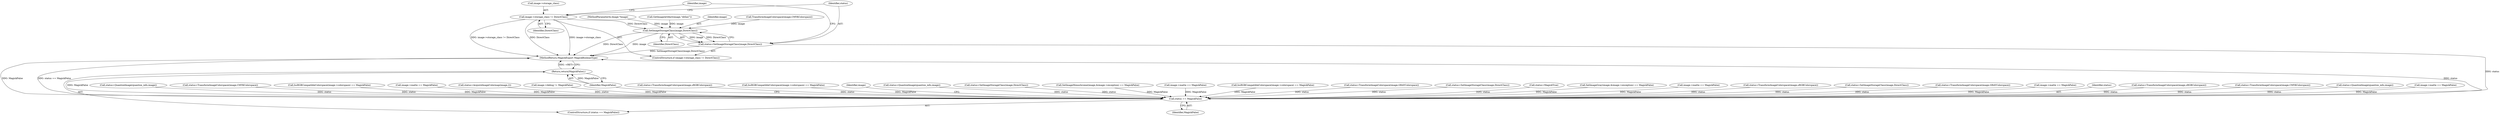 digraph "0_ImageMagick_d63a3c5729df59f183e9e110d5d8385d17caaad0@pointer" {
"1000509" [label="(Call,image->storage_class != DirectClass)"];
"1000516" [label="(Call,SetImageStorageClass(image,DirectClass))"];
"1000514" [label="(Call,status=SetImageStorageClass(image,DirectClass))"];
"1000582" [label="(Call,status == MagickFalse)"];
"1000585" [label="(Return,return(MagickFalse);)"];
"1000360" [label="(Call,status=QuantizeImage(quantize_info,image))"];
"1000503" [label="(Call,status=TransformImageColorspace(image,CMYKColorspace))"];
"1000508" [label="(ControlStructure,if (image->storage_class != DirectClass))"];
"1000516" [label="(Call,SetImageStorageClass(image,DirectClass))"];
"1000514" [label="(Call,status=SetImageStorageClass(image,DirectClass))"];
"1000417" [label="(Call,IssRGBCompatibleColorspace(image->colorspace) == MagickFalse)"];
"1000563" [label="(Call,image->matte == MagickFalse)"];
"1000209" [label="(Call,status=AcquireImageColormap(image,2))"];
"1000115" [label="(Call,image->debug != MagickFalse)"];
"1000586" [label="(Identifier,MagickFalse)"];
"1000423" [label="(Call,status=TransformImageColorspace(image,sRGBColorspace))"];
"1000492" [label="(Call,IssRGBCompatibleColorspace(image->colorspace) == MagickFalse)"];
"1000510" [label="(Call,image->storage_class)"];
"1000589" [label="(Identifier,image)"];
"1000515" [label="(Identifier,status)"];
"1000306" [label="(Call,status=QuantizeImage(quantize_info,image))"];
"1000434" [label="(Call,status=SetImageStorageClass(image,DirectClass))"];
"1000168" [label="(Call,SetImageMonochrome(image,&image->exception) == MagickFalse)"];
"1000385" [label="(Call,image->matte == MagickFalse)"];
"1000147" [label="(Call,GetImageArtifact(image,\"dither\"))"];
"1000273" [label="(Call,IssRGBCompatibleColorspace(image->colorspace) == MagickFalse)"];
"1000594" [label="(MethodReturn,MagickExport MagickBooleanType)"];
"1000509" [label="(Call,image->storage_class != DirectClass)"];
"1000253" [label="(Call,status=TransformImageColorspace(image,GRAYColorspace))"];
"1000557" [label="(Call,status=SetImageStorageClass(image,DirectClass))"];
"1000132" [label="(Call,status=MagickTrue)"];
"1000521" [label="(Identifier,image)"];
"1000223" [label="(Call,SetImageGray(image,&image->exception) == MagickFalse)"];
"1000259" [label="(Call,image->matte == MagickFalse)"];
"1000454" [label="(Call,status=TransformImageColorspace(image,sRGBColorspace))"];
"1000517" [label="(Identifier,image)"];
"1000465" [label="(Call,status=SetImageStorageClass(image,DirectClass))"];
"1000581" [label="(ControlStructure,if (status == MagickFalse))"];
"1000505" [label="(Call,TransformImageColorspace(image,CMYKColorspace))"];
"1000585" [label="(Return,return(MagickFalse);)"];
"1000518" [label="(Identifier,DirectClass)"];
"1000231" [label="(Call,status=TransformImageColorspace(image,GRAYColorspace))"];
"1000101" [label="(MethodParameterIn,Image *image)"];
"1000471" [label="(Call,image->matte == MagickFalse)"];
"1000584" [label="(Identifier,MagickFalse)"];
"1000583" [label="(Identifier,status)"];
"1000279" [label="(Call,status=TransformImageColorspace(image,sRGBColorspace))"];
"1000546" [label="(Call,status=TransformImageColorspace(image,CMYKColorspace))"];
"1000404" [label="(Call,status=QuantizeImage(quantize_info,image))"];
"1000513" [label="(Identifier,DirectClass)"];
"1000336" [label="(Call,image->matte == MagickFalse)"];
"1000582" [label="(Call,status == MagickFalse)"];
"1000509" -> "1000508"  [label="AST: "];
"1000509" -> "1000513"  [label="CFG: "];
"1000510" -> "1000509"  [label="AST: "];
"1000513" -> "1000509"  [label="AST: "];
"1000515" -> "1000509"  [label="CFG: "];
"1000521" -> "1000509"  [label="CFG: "];
"1000509" -> "1000594"  [label="DDG: image->storage_class != DirectClass"];
"1000509" -> "1000594"  [label="DDG: DirectClass"];
"1000509" -> "1000594"  [label="DDG: image->storage_class"];
"1000509" -> "1000516"  [label="DDG: DirectClass"];
"1000516" -> "1000514"  [label="AST: "];
"1000516" -> "1000518"  [label="CFG: "];
"1000517" -> "1000516"  [label="AST: "];
"1000518" -> "1000516"  [label="AST: "];
"1000514" -> "1000516"  [label="CFG: "];
"1000516" -> "1000594"  [label="DDG: DirectClass"];
"1000516" -> "1000594"  [label="DDG: image"];
"1000516" -> "1000514"  [label="DDG: image"];
"1000516" -> "1000514"  [label="DDG: DirectClass"];
"1000505" -> "1000516"  [label="DDG: image"];
"1000147" -> "1000516"  [label="DDG: image"];
"1000101" -> "1000516"  [label="DDG: image"];
"1000514" -> "1000508"  [label="AST: "];
"1000515" -> "1000514"  [label="AST: "];
"1000521" -> "1000514"  [label="CFG: "];
"1000514" -> "1000594"  [label="DDG: SetImageStorageClass(image,DirectClass)"];
"1000514" -> "1000582"  [label="DDG: status"];
"1000582" -> "1000581"  [label="AST: "];
"1000582" -> "1000584"  [label="CFG: "];
"1000583" -> "1000582"  [label="AST: "];
"1000584" -> "1000582"  [label="AST: "];
"1000586" -> "1000582"  [label="CFG: "];
"1000589" -> "1000582"  [label="CFG: "];
"1000582" -> "1000594"  [label="DDG: status"];
"1000582" -> "1000594"  [label="DDG: MagickFalse"];
"1000582" -> "1000594"  [label="DDG: status == MagickFalse"];
"1000454" -> "1000582"  [label="DDG: status"];
"1000209" -> "1000582"  [label="DDG: status"];
"1000279" -> "1000582"  [label="DDG: status"];
"1000253" -> "1000582"  [label="DDG: status"];
"1000306" -> "1000582"  [label="DDG: status"];
"1000557" -> "1000582"  [label="DDG: status"];
"1000423" -> "1000582"  [label="DDG: status"];
"1000132" -> "1000582"  [label="DDG: status"];
"1000546" -> "1000582"  [label="DDG: status"];
"1000503" -> "1000582"  [label="DDG: status"];
"1000465" -> "1000582"  [label="DDG: status"];
"1000404" -> "1000582"  [label="DDG: status"];
"1000360" -> "1000582"  [label="DDG: status"];
"1000434" -> "1000582"  [label="DDG: status"];
"1000231" -> "1000582"  [label="DDG: status"];
"1000385" -> "1000582"  [label="DDG: MagickFalse"];
"1000115" -> "1000582"  [label="DDG: MagickFalse"];
"1000259" -> "1000582"  [label="DDG: MagickFalse"];
"1000471" -> "1000582"  [label="DDG: MagickFalse"];
"1000563" -> "1000582"  [label="DDG: MagickFalse"];
"1000336" -> "1000582"  [label="DDG: MagickFalse"];
"1000417" -> "1000582"  [label="DDG: MagickFalse"];
"1000223" -> "1000582"  [label="DDG: MagickFalse"];
"1000273" -> "1000582"  [label="DDG: MagickFalse"];
"1000168" -> "1000582"  [label="DDG: MagickFalse"];
"1000492" -> "1000582"  [label="DDG: MagickFalse"];
"1000582" -> "1000585"  [label="DDG: MagickFalse"];
"1000585" -> "1000581"  [label="AST: "];
"1000585" -> "1000586"  [label="CFG: "];
"1000586" -> "1000585"  [label="AST: "];
"1000594" -> "1000585"  [label="CFG: "];
"1000585" -> "1000594"  [label="DDG: <RET>"];
"1000586" -> "1000585"  [label="DDG: MagickFalse"];
}
